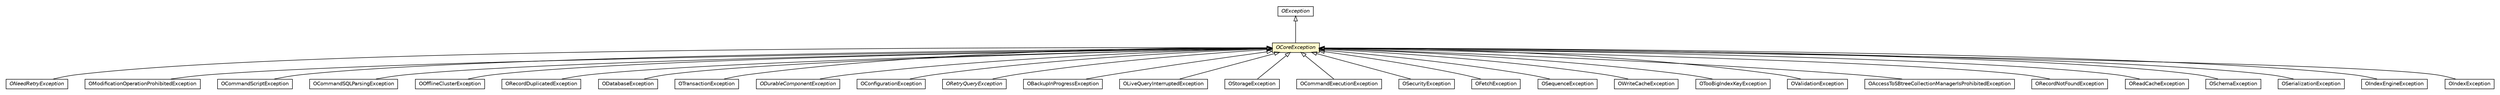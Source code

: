 #!/usr/local/bin/dot
#
# Class diagram 
# Generated by UMLGraph version R5_6-24-gf6e263 (http://www.umlgraph.org/)
#

digraph G {
	edge [fontname="Helvetica",fontsize=10,labelfontname="Helvetica",labelfontsize=10];
	node [fontname="Helvetica",fontsize=10,shape=plaintext];
	nodesep=0.25;
	ranksep=0.5;
	// com.orientechnologies.common.concur.ONeedRetryException
	c2340849 [label=<<table title="com.orientechnologies.common.concur.ONeedRetryException" border="0" cellborder="1" cellspacing="0" cellpadding="2" port="p" href="../../../common/concur/ONeedRetryException.html">
		<tr><td><table border="0" cellspacing="0" cellpadding="1">
<tr><td align="center" balign="center"><font face="Helvetica-Oblique"> ONeedRetryException </font></td></tr>
		</table></td></tr>
		</table>>, URL="../../../common/concur/ONeedRetryException.html", fontname="Helvetica", fontcolor="black", fontsize=10.0];
	// com.orientechnologies.common.concur.lock.OModificationOperationProhibitedException
	c2340856 [label=<<table title="com.orientechnologies.common.concur.lock.OModificationOperationProhibitedException" border="0" cellborder="1" cellspacing="0" cellpadding="2" port="p" href="../../../common/concur/lock/OModificationOperationProhibitedException.html">
		<tr><td><table border="0" cellspacing="0" cellpadding="1">
<tr><td align="center" balign="center"> OModificationOperationProhibitedException </td></tr>
		</table></td></tr>
		</table>>, URL="../../../common/concur/lock/OModificationOperationProhibitedException.html", fontname="Helvetica", fontcolor="black", fontsize=10.0];
	// com.orientechnologies.common.exception.OException
	c2340980 [label=<<table title="com.orientechnologies.common.exception.OException" border="0" cellborder="1" cellspacing="0" cellpadding="2" port="p" href="../../../common/exception/OException.html">
		<tr><td><table border="0" cellspacing="0" cellpadding="1">
<tr><td align="center" balign="center"><font face="Helvetica-Oblique"> OException </font></td></tr>
		</table></td></tr>
		</table>>, URL="../../../common/exception/OException.html", fontname="Helvetica", fontcolor="black", fontsize=10.0];
	// com.orientechnologies.orient.core.command.script.OCommandScriptException
	c2341368 [label=<<table title="com.orientechnologies.orient.core.command.script.OCommandScriptException" border="0" cellborder="1" cellspacing="0" cellpadding="2" port="p" href="../command/script/OCommandScriptException.html">
		<tr><td><table border="0" cellspacing="0" cellpadding="1">
<tr><td align="center" balign="center"> OCommandScriptException </td></tr>
		</table></td></tr>
		</table>>, URL="../command/script/OCommandScriptException.html", fontname="Helvetica", fontcolor="black", fontsize=10.0];
	// com.orientechnologies.orient.core.sql.OCommandSQLParsingException
	c2341408 [label=<<table title="com.orientechnologies.orient.core.sql.OCommandSQLParsingException" border="0" cellborder="1" cellspacing="0" cellpadding="2" port="p" href="../sql/OCommandSQLParsingException.html">
		<tr><td><table border="0" cellspacing="0" cellpadding="1">
<tr><td align="center" balign="center"> OCommandSQLParsingException </td></tr>
		</table></td></tr>
		</table>>, URL="../sql/OCommandSQLParsingException.html", fontname="Helvetica", fontcolor="black", fontsize=10.0];
	// com.orientechnologies.orient.core.storage.cluster.OOfflineClusterException
	c2342109 [label=<<table title="com.orientechnologies.orient.core.storage.cluster.OOfflineClusterException" border="0" cellborder="1" cellspacing="0" cellpadding="2" port="p" href="../storage/cluster/OOfflineClusterException.html">
		<tr><td><table border="0" cellspacing="0" cellpadding="1">
<tr><td align="center" balign="center"> OOfflineClusterException </td></tr>
		</table></td></tr>
		</table>>, URL="../storage/cluster/OOfflineClusterException.html", fontname="Helvetica", fontcolor="black", fontsize=10.0];
	// com.orientechnologies.orient.core.storage.ORecordDuplicatedException
	c2342143 [label=<<table title="com.orientechnologies.orient.core.storage.ORecordDuplicatedException" border="0" cellborder="1" cellspacing="0" cellpadding="2" port="p" href="../storage/ORecordDuplicatedException.html">
		<tr><td><table border="0" cellspacing="0" cellpadding="1">
<tr><td align="center" balign="center"> ORecordDuplicatedException </td></tr>
		</table></td></tr>
		</table>>, URL="../storage/ORecordDuplicatedException.html", fontname="Helvetica", fontcolor="black", fontsize=10.0];
	// com.orientechnologies.orient.core.exception.ODatabaseException
	c2342430 [label=<<table title="com.orientechnologies.orient.core.exception.ODatabaseException" border="0" cellborder="1" cellspacing="0" cellpadding="2" port="p" href="./ODatabaseException.html">
		<tr><td><table border="0" cellspacing="0" cellpadding="1">
<tr><td align="center" balign="center"> ODatabaseException </td></tr>
		</table></td></tr>
		</table>>, URL="./ODatabaseException.html", fontname="Helvetica", fontcolor="black", fontsize=10.0];
	// com.orientechnologies.orient.core.exception.OTransactionException
	c2342432 [label=<<table title="com.orientechnologies.orient.core.exception.OTransactionException" border="0" cellborder="1" cellspacing="0" cellpadding="2" port="p" href="./OTransactionException.html">
		<tr><td><table border="0" cellspacing="0" cellpadding="1">
<tr><td align="center" balign="center"> OTransactionException </td></tr>
		</table></td></tr>
		</table>>, URL="./OTransactionException.html", fontname="Helvetica", fontcolor="black", fontsize=10.0];
	// com.orientechnologies.orient.core.exception.OCoreException
	c2342435 [label=<<table title="com.orientechnologies.orient.core.exception.OCoreException" border="0" cellborder="1" cellspacing="0" cellpadding="2" port="p" bgcolor="lemonChiffon" href="./OCoreException.html">
		<tr><td><table border="0" cellspacing="0" cellpadding="1">
<tr><td align="center" balign="center"><font face="Helvetica-Oblique"> OCoreException </font></td></tr>
		</table></td></tr>
		</table>>, URL="./OCoreException.html", fontname="Helvetica", fontcolor="black", fontsize=10.0];
	// com.orientechnologies.orient.core.exception.ODurableComponentException
	c2342439 [label=<<table title="com.orientechnologies.orient.core.exception.ODurableComponentException" border="0" cellborder="1" cellspacing="0" cellpadding="2" port="p" href="./ODurableComponentException.html">
		<tr><td><table border="0" cellspacing="0" cellpadding="1">
<tr><td align="center" balign="center"><font face="Helvetica-Oblique"> ODurableComponentException </font></td></tr>
		</table></td></tr>
		</table>>, URL="./ODurableComponentException.html", fontname="Helvetica", fontcolor="black", fontsize=10.0];
	// com.orientechnologies.orient.core.exception.OConfigurationException
	c2342444 [label=<<table title="com.orientechnologies.orient.core.exception.OConfigurationException" border="0" cellborder="1" cellspacing="0" cellpadding="2" port="p" href="./OConfigurationException.html">
		<tr><td><table border="0" cellspacing="0" cellpadding="1">
<tr><td align="center" balign="center"> OConfigurationException </td></tr>
		</table></td></tr>
		</table>>, URL="./OConfigurationException.html", fontname="Helvetica", fontcolor="black", fontsize=10.0];
	// com.orientechnologies.orient.core.exception.ORetryQueryException
	c2342445 [label=<<table title="com.orientechnologies.orient.core.exception.ORetryQueryException" border="0" cellborder="1" cellspacing="0" cellpadding="2" port="p" href="./ORetryQueryException.html">
		<tr><td><table border="0" cellspacing="0" cellpadding="1">
<tr><td align="center" balign="center"><font face="Helvetica-Oblique"> ORetryQueryException </font></td></tr>
		</table></td></tr>
		</table>>, URL="./ORetryQueryException.html", fontname="Helvetica", fontcolor="black", fontsize=10.0];
	// com.orientechnologies.orient.core.exception.OBackupInProgressException
	c2342446 [label=<<table title="com.orientechnologies.orient.core.exception.OBackupInProgressException" border="0" cellborder="1" cellspacing="0" cellpadding="2" port="p" href="./OBackupInProgressException.html">
		<tr><td><table border="0" cellspacing="0" cellpadding="1">
<tr><td align="center" balign="center"> OBackupInProgressException </td></tr>
		</table></td></tr>
		</table>>, URL="./OBackupInProgressException.html", fontname="Helvetica", fontcolor="black", fontsize=10.0];
	// com.orientechnologies.orient.core.exception.OLiveQueryInterruptedException
	c2342447 [label=<<table title="com.orientechnologies.orient.core.exception.OLiveQueryInterruptedException" border="0" cellborder="1" cellspacing="0" cellpadding="2" port="p" href="./OLiveQueryInterruptedException.html">
		<tr><td><table border="0" cellspacing="0" cellpadding="1">
<tr><td align="center" balign="center"> OLiveQueryInterruptedException </td></tr>
		</table></td></tr>
		</table>>, URL="./OLiveQueryInterruptedException.html", fontname="Helvetica", fontcolor="black", fontsize=10.0];
	// com.orientechnologies.orient.core.exception.OStorageException
	c2342448 [label=<<table title="com.orientechnologies.orient.core.exception.OStorageException" border="0" cellborder="1" cellspacing="0" cellpadding="2" port="p" href="./OStorageException.html">
		<tr><td><table border="0" cellspacing="0" cellpadding="1">
<tr><td align="center" balign="center"> OStorageException </td></tr>
		</table></td></tr>
		</table>>, URL="./OStorageException.html", fontname="Helvetica", fontcolor="black", fontsize=10.0];
	// com.orientechnologies.orient.core.exception.OCommandExecutionException
	c2342450 [label=<<table title="com.orientechnologies.orient.core.exception.OCommandExecutionException" border="0" cellborder="1" cellspacing="0" cellpadding="2" port="p" href="./OCommandExecutionException.html">
		<tr><td><table border="0" cellspacing="0" cellpadding="1">
<tr><td align="center" balign="center"> OCommandExecutionException </td></tr>
		</table></td></tr>
		</table>>, URL="./OCommandExecutionException.html", fontname="Helvetica", fontcolor="black", fontsize=10.0];
	// com.orientechnologies.orient.core.exception.OSecurityException
	c2342454 [label=<<table title="com.orientechnologies.orient.core.exception.OSecurityException" border="0" cellborder="1" cellspacing="0" cellpadding="2" port="p" href="./OSecurityException.html">
		<tr><td><table border="0" cellspacing="0" cellpadding="1">
<tr><td align="center" balign="center"> OSecurityException </td></tr>
		</table></td></tr>
		</table>>, URL="./OSecurityException.html", fontname="Helvetica", fontcolor="black", fontsize=10.0];
	// com.orientechnologies.orient.core.exception.OFetchException
	c2342461 [label=<<table title="com.orientechnologies.orient.core.exception.OFetchException" border="0" cellborder="1" cellspacing="0" cellpadding="2" port="p" href="./OFetchException.html">
		<tr><td><table border="0" cellspacing="0" cellpadding="1">
<tr><td align="center" balign="center"> OFetchException </td></tr>
		</table></td></tr>
		</table>>, URL="./OFetchException.html", fontname="Helvetica", fontcolor="black", fontsize=10.0];
	// com.orientechnologies.orient.core.exception.OSequenceException
	c2342462 [label=<<table title="com.orientechnologies.orient.core.exception.OSequenceException" border="0" cellborder="1" cellspacing="0" cellpadding="2" port="p" href="./OSequenceException.html">
		<tr><td><table border="0" cellspacing="0" cellpadding="1">
<tr><td align="center" balign="center"> OSequenceException </td></tr>
		</table></td></tr>
		</table>>, URL="./OSequenceException.html", fontname="Helvetica", fontcolor="black", fontsize=10.0];
	// com.orientechnologies.orient.core.exception.OWriteCacheException
	c2342463 [label=<<table title="com.orientechnologies.orient.core.exception.OWriteCacheException" border="0" cellborder="1" cellspacing="0" cellpadding="2" port="p" href="./OWriteCacheException.html">
		<tr><td><table border="0" cellspacing="0" cellpadding="1">
<tr><td align="center" balign="center"> OWriteCacheException </td></tr>
		</table></td></tr>
		</table>>, URL="./OWriteCacheException.html", fontname="Helvetica", fontcolor="black", fontsize=10.0];
	// com.orientechnologies.orient.core.exception.OTooBigIndexKeyException
	c2342464 [label=<<table title="com.orientechnologies.orient.core.exception.OTooBigIndexKeyException" border="0" cellborder="1" cellspacing="0" cellpadding="2" port="p" href="./OTooBigIndexKeyException.html">
		<tr><td><table border="0" cellspacing="0" cellpadding="1">
<tr><td align="center" balign="center"> OTooBigIndexKeyException </td></tr>
		</table></td></tr>
		</table>>, URL="./OTooBigIndexKeyException.html", fontname="Helvetica", fontcolor="black", fontsize=10.0];
	// com.orientechnologies.orient.core.exception.OValidationException
	c2342465 [label=<<table title="com.orientechnologies.orient.core.exception.OValidationException" border="0" cellborder="1" cellspacing="0" cellpadding="2" port="p" href="./OValidationException.html">
		<tr><td><table border="0" cellspacing="0" cellpadding="1">
<tr><td align="center" balign="center"> OValidationException </td></tr>
		</table></td></tr>
		</table>>, URL="./OValidationException.html", fontname="Helvetica", fontcolor="black", fontsize=10.0];
	// com.orientechnologies.orient.core.exception.OAccessToSBtreeCollectionManagerIsProhibitedException
	c2342467 [label=<<table title="com.orientechnologies.orient.core.exception.OAccessToSBtreeCollectionManagerIsProhibitedException" border="0" cellborder="1" cellspacing="0" cellpadding="2" port="p" href="./OAccessToSBtreeCollectionManagerIsProhibitedException.html">
		<tr><td><table border="0" cellspacing="0" cellpadding="1">
<tr><td align="center" balign="center"> OAccessToSBtreeCollectionManagerIsProhibitedException </td></tr>
		</table></td></tr>
		</table>>, URL="./OAccessToSBtreeCollectionManagerIsProhibitedException.html", fontname="Helvetica", fontcolor="black", fontsize=10.0];
	// com.orientechnologies.orient.core.exception.ORecordNotFoundException
	c2342470 [label=<<table title="com.orientechnologies.orient.core.exception.ORecordNotFoundException" border="0" cellborder="1" cellspacing="0" cellpadding="2" port="p" href="./ORecordNotFoundException.html">
		<tr><td><table border="0" cellspacing="0" cellpadding="1">
<tr><td align="center" balign="center"> ORecordNotFoundException </td></tr>
		</table></td></tr>
		</table>>, URL="./ORecordNotFoundException.html", fontname="Helvetica", fontcolor="black", fontsize=10.0];
	// com.orientechnologies.orient.core.exception.OReadCacheException
	c2342471 [label=<<table title="com.orientechnologies.orient.core.exception.OReadCacheException" border="0" cellborder="1" cellspacing="0" cellpadding="2" port="p" href="./OReadCacheException.html">
		<tr><td><table border="0" cellspacing="0" cellpadding="1">
<tr><td align="center" balign="center"> OReadCacheException </td></tr>
		</table></td></tr>
		</table>>, URL="./OReadCacheException.html", fontname="Helvetica", fontcolor="black", fontsize=10.0];
	// com.orientechnologies.orient.core.exception.OSchemaException
	c2342473 [label=<<table title="com.orientechnologies.orient.core.exception.OSchemaException" border="0" cellborder="1" cellspacing="0" cellpadding="2" port="p" href="./OSchemaException.html">
		<tr><td><table border="0" cellspacing="0" cellpadding="1">
<tr><td align="center" balign="center"> OSchemaException </td></tr>
		</table></td></tr>
		</table>>, URL="./OSchemaException.html", fontname="Helvetica", fontcolor="black", fontsize=10.0];
	// com.orientechnologies.orient.core.exception.OSerializationException
	c2342475 [label=<<table title="com.orientechnologies.orient.core.exception.OSerializationException" border="0" cellborder="1" cellspacing="0" cellpadding="2" port="p" href="./OSerializationException.html">
		<tr><td><table border="0" cellspacing="0" cellpadding="1">
<tr><td align="center" balign="center"> OSerializationException </td></tr>
		</table></td></tr>
		</table>>, URL="./OSerializationException.html", fontname="Helvetica", fontcolor="black", fontsize=10.0];
	// com.orientechnologies.orient.core.index.OIndexEngineException
	c2342496 [label=<<table title="com.orientechnologies.orient.core.index.OIndexEngineException" border="0" cellborder="1" cellspacing="0" cellpadding="2" port="p" href="../index/OIndexEngineException.html">
		<tr><td><table border="0" cellspacing="0" cellpadding="1">
<tr><td align="center" balign="center"> OIndexEngineException </td></tr>
		</table></td></tr>
		</table>>, URL="../index/OIndexEngineException.html", fontname="Helvetica", fontcolor="black", fontsize=10.0];
	// com.orientechnologies.orient.core.index.OIndexException
	c2342530 [label=<<table title="com.orientechnologies.orient.core.index.OIndexException" border="0" cellborder="1" cellspacing="0" cellpadding="2" port="p" href="../index/OIndexException.html">
		<tr><td><table border="0" cellspacing="0" cellpadding="1">
<tr><td align="center" balign="center"> OIndexException </td></tr>
		</table></td></tr>
		</table>>, URL="../index/OIndexException.html", fontname="Helvetica", fontcolor="black", fontsize=10.0];
	//com.orientechnologies.common.concur.ONeedRetryException extends com.orientechnologies.orient.core.exception.OCoreException
	c2342435:p -> c2340849:p [dir=back,arrowtail=empty];
	//com.orientechnologies.common.concur.lock.OModificationOperationProhibitedException extends com.orientechnologies.orient.core.exception.OCoreException
	c2342435:p -> c2340856:p [dir=back,arrowtail=empty];
	//com.orientechnologies.orient.core.command.script.OCommandScriptException extends com.orientechnologies.orient.core.exception.OCoreException
	c2342435:p -> c2341368:p [dir=back,arrowtail=empty];
	//com.orientechnologies.orient.core.sql.OCommandSQLParsingException extends com.orientechnologies.orient.core.exception.OCoreException
	c2342435:p -> c2341408:p [dir=back,arrowtail=empty];
	//com.orientechnologies.orient.core.storage.cluster.OOfflineClusterException extends com.orientechnologies.orient.core.exception.OCoreException
	c2342435:p -> c2342109:p [dir=back,arrowtail=empty];
	//com.orientechnologies.orient.core.storage.ORecordDuplicatedException extends com.orientechnologies.orient.core.exception.OCoreException
	c2342435:p -> c2342143:p [dir=back,arrowtail=empty];
	//com.orientechnologies.orient.core.exception.ODatabaseException extends com.orientechnologies.orient.core.exception.OCoreException
	c2342435:p -> c2342430:p [dir=back,arrowtail=empty];
	//com.orientechnologies.orient.core.exception.OTransactionException extends com.orientechnologies.orient.core.exception.OCoreException
	c2342435:p -> c2342432:p [dir=back,arrowtail=empty];
	//com.orientechnologies.orient.core.exception.OCoreException extends com.orientechnologies.common.exception.OException
	c2340980:p -> c2342435:p [dir=back,arrowtail=empty];
	//com.orientechnologies.orient.core.exception.ODurableComponentException extends com.orientechnologies.orient.core.exception.OCoreException
	c2342435:p -> c2342439:p [dir=back,arrowtail=empty];
	//com.orientechnologies.orient.core.exception.OConfigurationException extends com.orientechnologies.orient.core.exception.OCoreException
	c2342435:p -> c2342444:p [dir=back,arrowtail=empty];
	//com.orientechnologies.orient.core.exception.ORetryQueryException extends com.orientechnologies.orient.core.exception.OCoreException
	c2342435:p -> c2342445:p [dir=back,arrowtail=empty];
	//com.orientechnologies.orient.core.exception.OBackupInProgressException extends com.orientechnologies.orient.core.exception.OCoreException
	c2342435:p -> c2342446:p [dir=back,arrowtail=empty];
	//com.orientechnologies.orient.core.exception.OLiveQueryInterruptedException extends com.orientechnologies.orient.core.exception.OCoreException
	c2342435:p -> c2342447:p [dir=back,arrowtail=empty];
	//com.orientechnologies.orient.core.exception.OStorageException extends com.orientechnologies.orient.core.exception.OCoreException
	c2342435:p -> c2342448:p [dir=back,arrowtail=empty];
	//com.orientechnologies.orient.core.exception.OCommandExecutionException extends com.orientechnologies.orient.core.exception.OCoreException
	c2342435:p -> c2342450:p [dir=back,arrowtail=empty];
	//com.orientechnologies.orient.core.exception.OSecurityException extends com.orientechnologies.orient.core.exception.OCoreException
	c2342435:p -> c2342454:p [dir=back,arrowtail=empty];
	//com.orientechnologies.orient.core.exception.OFetchException extends com.orientechnologies.orient.core.exception.OCoreException
	c2342435:p -> c2342461:p [dir=back,arrowtail=empty];
	//com.orientechnologies.orient.core.exception.OSequenceException extends com.orientechnologies.orient.core.exception.OCoreException
	c2342435:p -> c2342462:p [dir=back,arrowtail=empty];
	//com.orientechnologies.orient.core.exception.OWriteCacheException extends com.orientechnologies.orient.core.exception.OCoreException
	c2342435:p -> c2342463:p [dir=back,arrowtail=empty];
	//com.orientechnologies.orient.core.exception.OTooBigIndexKeyException extends com.orientechnologies.orient.core.exception.OCoreException
	c2342435:p -> c2342464:p [dir=back,arrowtail=empty];
	//com.orientechnologies.orient.core.exception.OValidationException extends com.orientechnologies.orient.core.exception.OCoreException
	c2342435:p -> c2342465:p [dir=back,arrowtail=empty];
	//com.orientechnologies.orient.core.exception.OAccessToSBtreeCollectionManagerIsProhibitedException extends com.orientechnologies.orient.core.exception.OCoreException
	c2342435:p -> c2342467:p [dir=back,arrowtail=empty];
	//com.orientechnologies.orient.core.exception.ORecordNotFoundException extends com.orientechnologies.orient.core.exception.OCoreException
	c2342435:p -> c2342470:p [dir=back,arrowtail=empty];
	//com.orientechnologies.orient.core.exception.OReadCacheException extends com.orientechnologies.orient.core.exception.OCoreException
	c2342435:p -> c2342471:p [dir=back,arrowtail=empty];
	//com.orientechnologies.orient.core.exception.OSchemaException extends com.orientechnologies.orient.core.exception.OCoreException
	c2342435:p -> c2342473:p [dir=back,arrowtail=empty];
	//com.orientechnologies.orient.core.exception.OSerializationException extends com.orientechnologies.orient.core.exception.OCoreException
	c2342435:p -> c2342475:p [dir=back,arrowtail=empty];
	//com.orientechnologies.orient.core.index.OIndexEngineException extends com.orientechnologies.orient.core.exception.OCoreException
	c2342435:p -> c2342496:p [dir=back,arrowtail=empty];
	//com.orientechnologies.orient.core.index.OIndexException extends com.orientechnologies.orient.core.exception.OCoreException
	c2342435:p -> c2342530:p [dir=back,arrowtail=empty];
}

